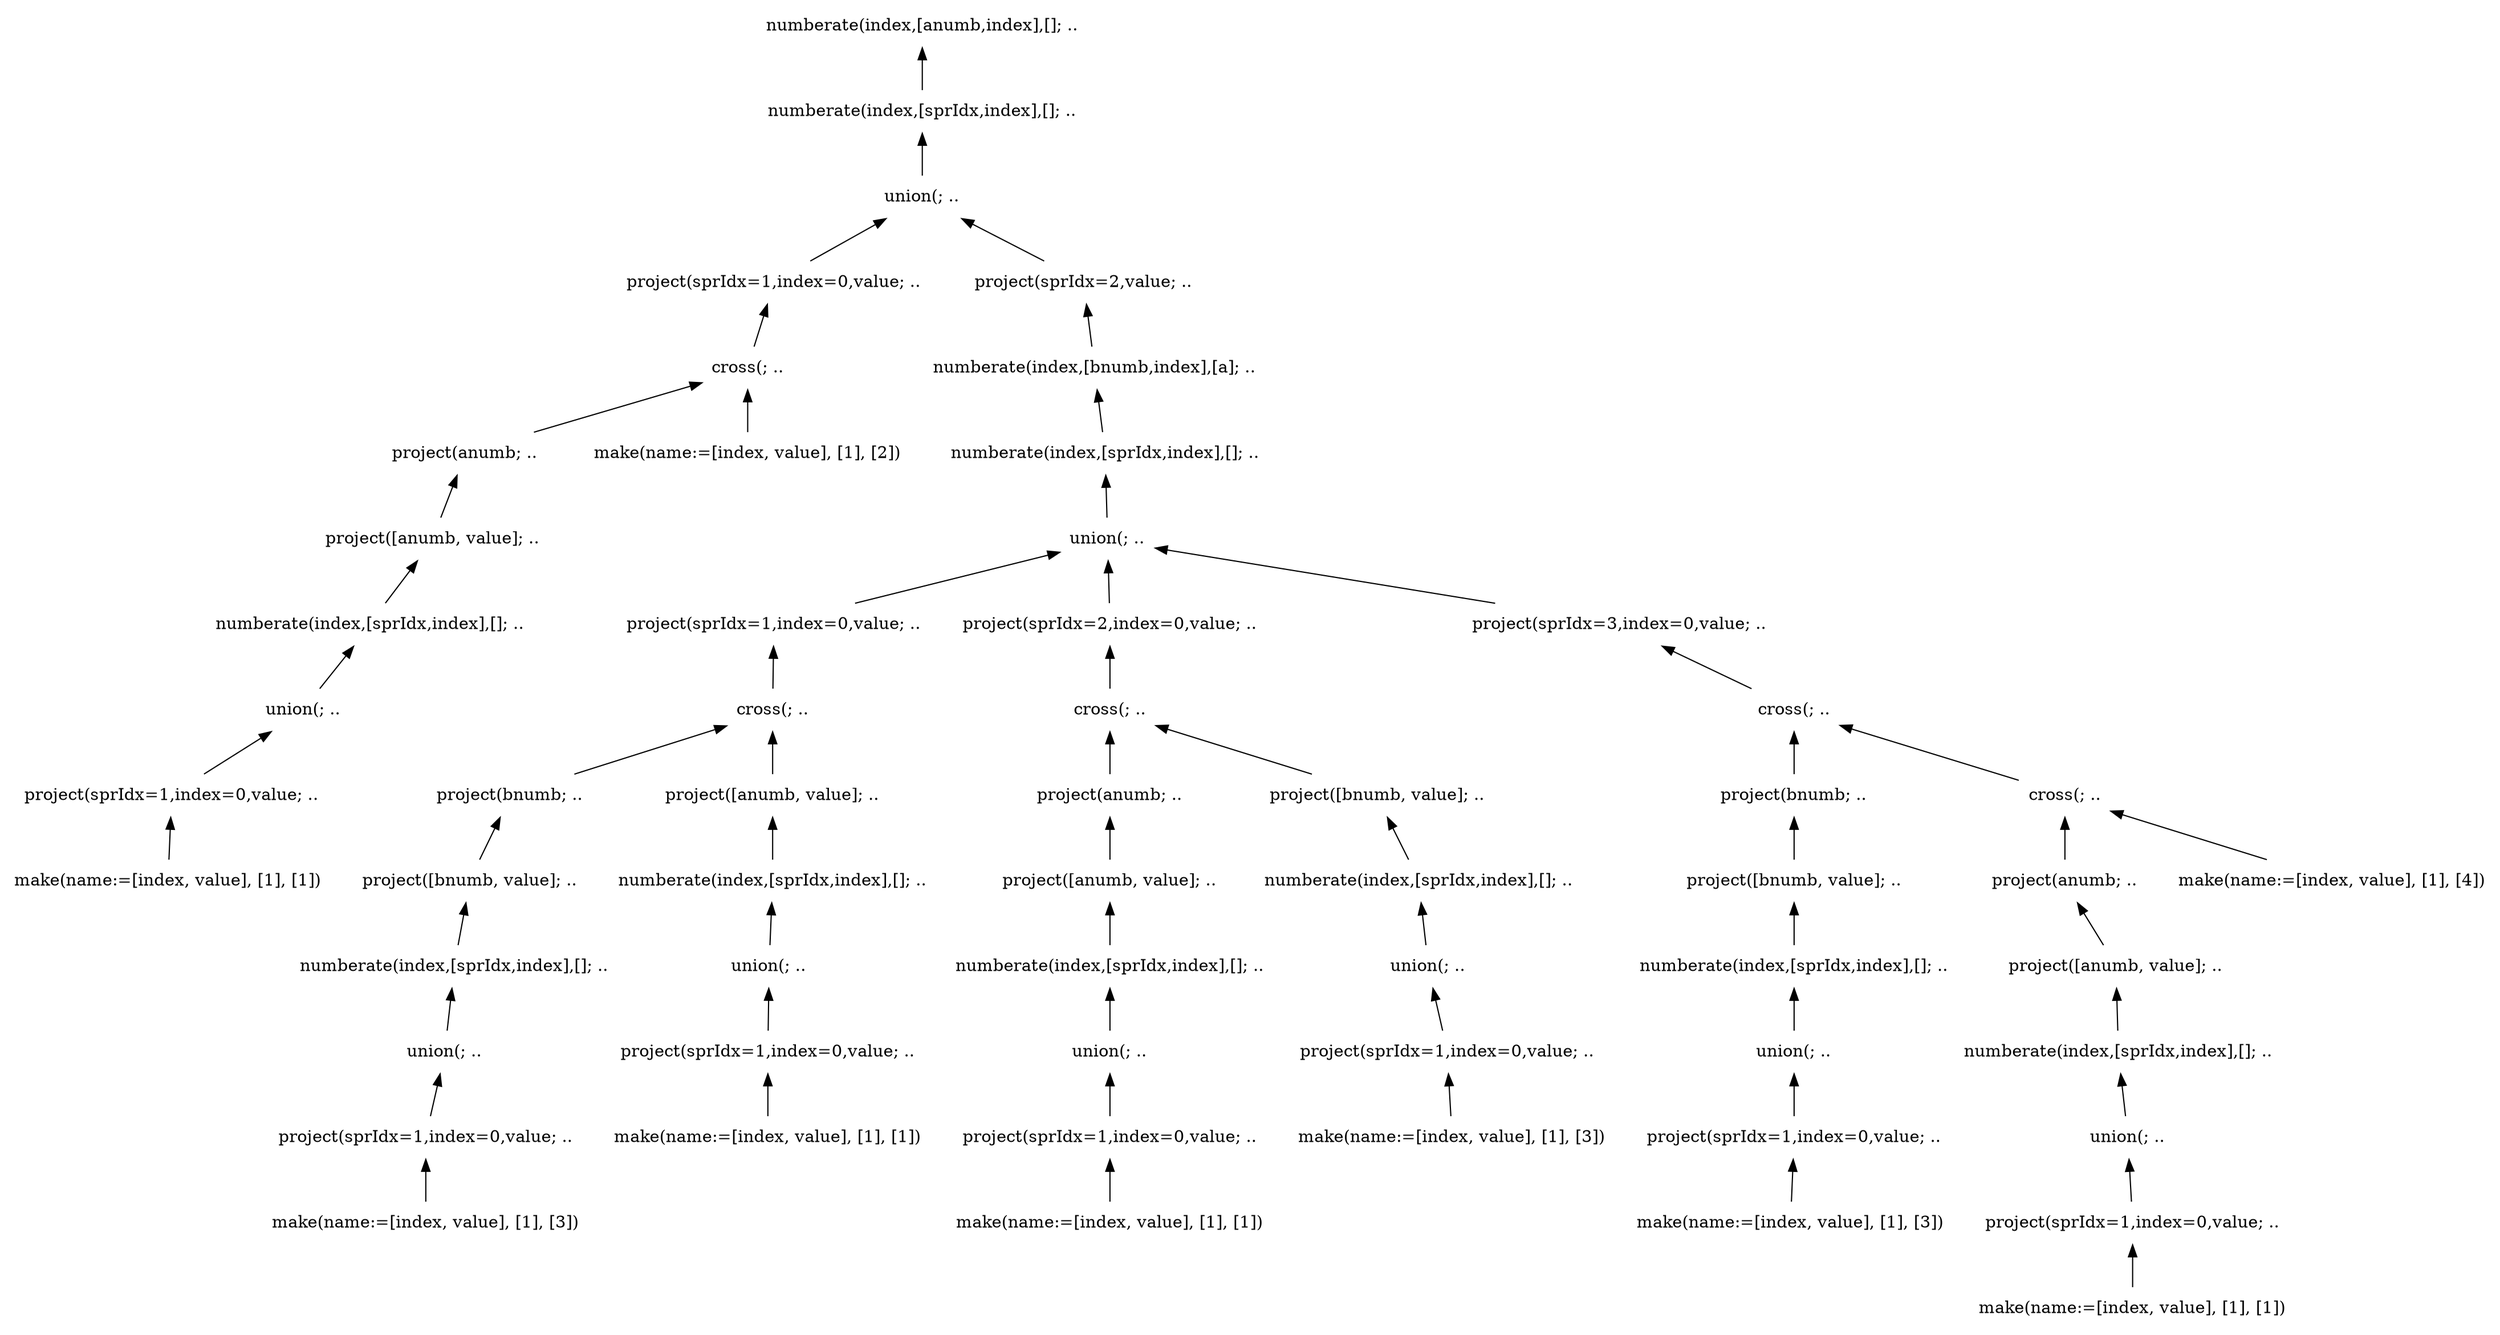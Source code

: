 digraph AST {
edge [color=black, dir=both, weight=1, fontcolor=black, arrowhead=none, arrowtail=normal]
node [shape=plaintext]numberate1 [label="numberate(index,[anumb,index],[]; .."]
 numberate2 [label="numberate(index,[sprIdx,index],[]; .."]
 union3 [label="union(; .."]
 project4 [label="project(sprIdx=1,index=0,value; .."]
 cross5 [label="cross(; .."]
 project6 [label="project(anumb; .."]
 project7 [label="project([anumb, value]; .."]
 numberate8 [label="numberate(index,[sprIdx,index],[]; .."]
 union9 [label="union(; .."]
 project10 [label="project(sprIdx=1,index=0,value; .."]
 make11 [label="make(name:=[index, value], [1], [1])"]
project10 -> make11
union9 -> project10
numberate8 -> union9
project7 -> numberate8
project6 -> project7
cross5 -> project6
 make12 [label="make(name:=[index, value], [1], [2])"]
cross5 -> make12
project4 -> cross5
union3 -> project4
 project13 [label="project(sprIdx=2,value; .."]
 numberate14 [label="numberate(index,[bnumb,index],[a]; .."]
 numberate15 [label="numberate(index,[sprIdx,index],[]; .."]
 union16 [label="union(; .."]
 project17 [label="project(sprIdx=1,index=0,value; .."]
 cross18 [label="cross(; .."]
 project19 [label="project(bnumb; .."]
 project20 [label="project([bnumb, value]; .."]
 numberate21 [label="numberate(index,[sprIdx,index],[]; .."]
 union22 [label="union(; .."]
 project23 [label="project(sprIdx=1,index=0,value; .."]
 make24 [label="make(name:=[index, value], [1], [3])"]
project23 -> make24
union22 -> project23
numberate21 -> union22
project20 -> numberate21
project19 -> project20
cross18 -> project19
 project25 [label="project([anumb, value]; .."]
 numberate26 [label="numberate(index,[sprIdx,index],[]; .."]
 union27 [label="union(; .."]
 project28 [label="project(sprIdx=1,index=0,value; .."]
 make29 [label="make(name:=[index, value], [1], [1])"]
project28 -> make29
union27 -> project28
numberate26 -> union27
project25 -> numberate26
cross18 -> project25
project17 -> cross18
union16 -> project17
 project30 [label="project(sprIdx=2,index=0,value; .."]
 cross31 [label="cross(; .."]
 project32 [label="project(anumb; .."]
 project33 [label="project([anumb, value]; .."]
 numberate34 [label="numberate(index,[sprIdx,index],[]; .."]
 union35 [label="union(; .."]
 project36 [label="project(sprIdx=1,index=0,value; .."]
 make37 [label="make(name:=[index, value], [1], [1])"]
project36 -> make37
union35 -> project36
numberate34 -> union35
project33 -> numberate34
project32 -> project33
cross31 -> project32
 project38 [label="project([bnumb, value]; .."]
 numberate39 [label="numberate(index,[sprIdx,index],[]; .."]
 union40 [label="union(; .."]
 project41 [label="project(sprIdx=1,index=0,value; .."]
 make42 [label="make(name:=[index, value], [1], [3])"]
project41 -> make42
union40 -> project41
numberate39 -> union40
project38 -> numberate39
cross31 -> project38
project30 -> cross31
union16 -> project30
 project43 [label="project(sprIdx=3,index=0,value; .."]
 cross44 [label="cross(; .."]
 project45 [label="project(bnumb; .."]
 project46 [label="project([bnumb, value]; .."]
 numberate47 [label="numberate(index,[sprIdx,index],[]; .."]
 union48 [label="union(; .."]
 project49 [label="project(sprIdx=1,index=0,value; .."]
 make50 [label="make(name:=[index, value], [1], [3])"]
project49 -> make50
union48 -> project49
numberate47 -> union48
project46 -> numberate47
project45 -> project46
cross44 -> project45
 cross51 [label="cross(; .."]
 project52 [label="project(anumb; .."]
 project53 [label="project([anumb, value]; .."]
 numberate54 [label="numberate(index,[sprIdx,index],[]; .."]
 union55 [label="union(; .."]
 project56 [label="project(sprIdx=1,index=0,value; .."]
 make57 [label="make(name:=[index, value], [1], [1])"]
project56 -> make57
union55 -> project56
numberate54 -> union55
project53 -> numberate54
project52 -> project53
cross51 -> project52
 make58 [label="make(name:=[index, value], [1], [4])"]
cross51 -> make58
cross44 -> cross51
project43 -> cross44
union16 -> project43
numberate15 -> union16
numberate14 -> numberate15
project13 -> numberate14
union3 -> project13
numberate2 -> union3
numberate1 -> numberate2

}